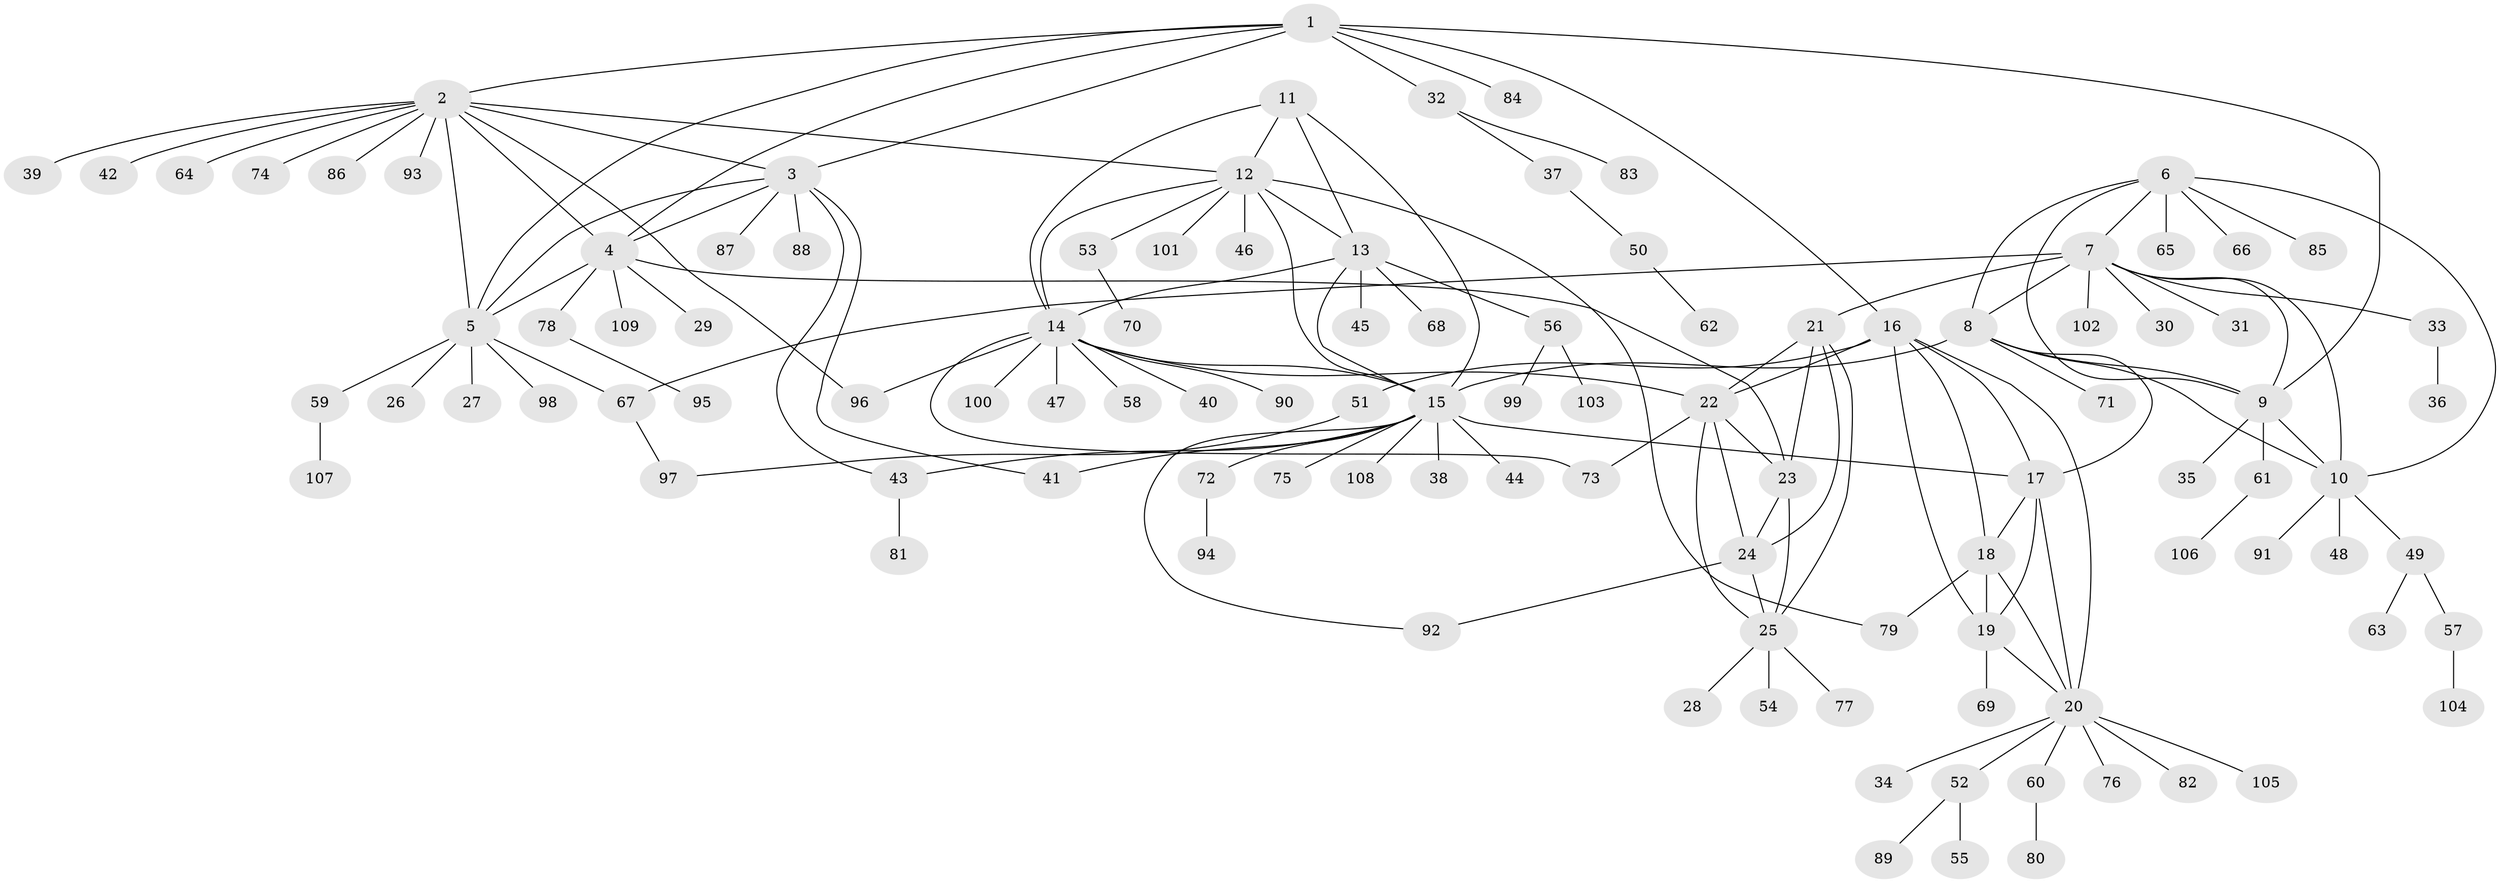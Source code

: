 // Generated by graph-tools (version 1.1) at 2025/26/03/09/25 03:26:48]
// undirected, 109 vertices, 152 edges
graph export_dot {
graph [start="1"]
  node [color=gray90,style=filled];
  1;
  2;
  3;
  4;
  5;
  6;
  7;
  8;
  9;
  10;
  11;
  12;
  13;
  14;
  15;
  16;
  17;
  18;
  19;
  20;
  21;
  22;
  23;
  24;
  25;
  26;
  27;
  28;
  29;
  30;
  31;
  32;
  33;
  34;
  35;
  36;
  37;
  38;
  39;
  40;
  41;
  42;
  43;
  44;
  45;
  46;
  47;
  48;
  49;
  50;
  51;
  52;
  53;
  54;
  55;
  56;
  57;
  58;
  59;
  60;
  61;
  62;
  63;
  64;
  65;
  66;
  67;
  68;
  69;
  70;
  71;
  72;
  73;
  74;
  75;
  76;
  77;
  78;
  79;
  80;
  81;
  82;
  83;
  84;
  85;
  86;
  87;
  88;
  89;
  90;
  91;
  92;
  93;
  94;
  95;
  96;
  97;
  98;
  99;
  100;
  101;
  102;
  103;
  104;
  105;
  106;
  107;
  108;
  109;
  1 -- 2;
  1 -- 3;
  1 -- 4;
  1 -- 5;
  1 -- 9;
  1 -- 16;
  1 -- 32;
  1 -- 84;
  2 -- 3;
  2 -- 4;
  2 -- 5;
  2 -- 12;
  2 -- 39;
  2 -- 42;
  2 -- 64;
  2 -- 74;
  2 -- 86;
  2 -- 93;
  2 -- 96;
  3 -- 4;
  3 -- 5;
  3 -- 41;
  3 -- 43;
  3 -- 87;
  3 -- 88;
  4 -- 5;
  4 -- 23;
  4 -- 29;
  4 -- 78;
  4 -- 109;
  5 -- 26;
  5 -- 27;
  5 -- 59;
  5 -- 67;
  5 -- 98;
  6 -- 7;
  6 -- 8;
  6 -- 9;
  6 -- 10;
  6 -- 65;
  6 -- 66;
  6 -- 85;
  7 -- 8;
  7 -- 9;
  7 -- 10;
  7 -- 21;
  7 -- 30;
  7 -- 31;
  7 -- 33;
  7 -- 67;
  7 -- 102;
  8 -- 9;
  8 -- 10;
  8 -- 15;
  8 -- 17;
  8 -- 71;
  9 -- 10;
  9 -- 35;
  9 -- 61;
  10 -- 48;
  10 -- 49;
  10 -- 91;
  11 -- 12;
  11 -- 13;
  11 -- 14;
  11 -- 15;
  12 -- 13;
  12 -- 14;
  12 -- 15;
  12 -- 46;
  12 -- 53;
  12 -- 79;
  12 -- 101;
  13 -- 14;
  13 -- 15;
  13 -- 45;
  13 -- 56;
  13 -- 68;
  14 -- 15;
  14 -- 22;
  14 -- 40;
  14 -- 47;
  14 -- 58;
  14 -- 73;
  14 -- 90;
  14 -- 96;
  14 -- 100;
  15 -- 17;
  15 -- 38;
  15 -- 41;
  15 -- 43;
  15 -- 44;
  15 -- 72;
  15 -- 75;
  15 -- 92;
  15 -- 108;
  16 -- 17;
  16 -- 18;
  16 -- 19;
  16 -- 20;
  16 -- 22;
  16 -- 51;
  17 -- 18;
  17 -- 19;
  17 -- 20;
  18 -- 19;
  18 -- 20;
  18 -- 79;
  19 -- 20;
  19 -- 69;
  20 -- 34;
  20 -- 52;
  20 -- 60;
  20 -- 76;
  20 -- 82;
  20 -- 105;
  21 -- 22;
  21 -- 23;
  21 -- 24;
  21 -- 25;
  22 -- 23;
  22 -- 24;
  22 -- 25;
  22 -- 73;
  23 -- 24;
  23 -- 25;
  24 -- 25;
  24 -- 92;
  25 -- 28;
  25 -- 54;
  25 -- 77;
  32 -- 37;
  32 -- 83;
  33 -- 36;
  37 -- 50;
  43 -- 81;
  49 -- 57;
  49 -- 63;
  50 -- 62;
  51 -- 97;
  52 -- 55;
  52 -- 89;
  53 -- 70;
  56 -- 99;
  56 -- 103;
  57 -- 104;
  59 -- 107;
  60 -- 80;
  61 -- 106;
  67 -- 97;
  72 -- 94;
  78 -- 95;
}

